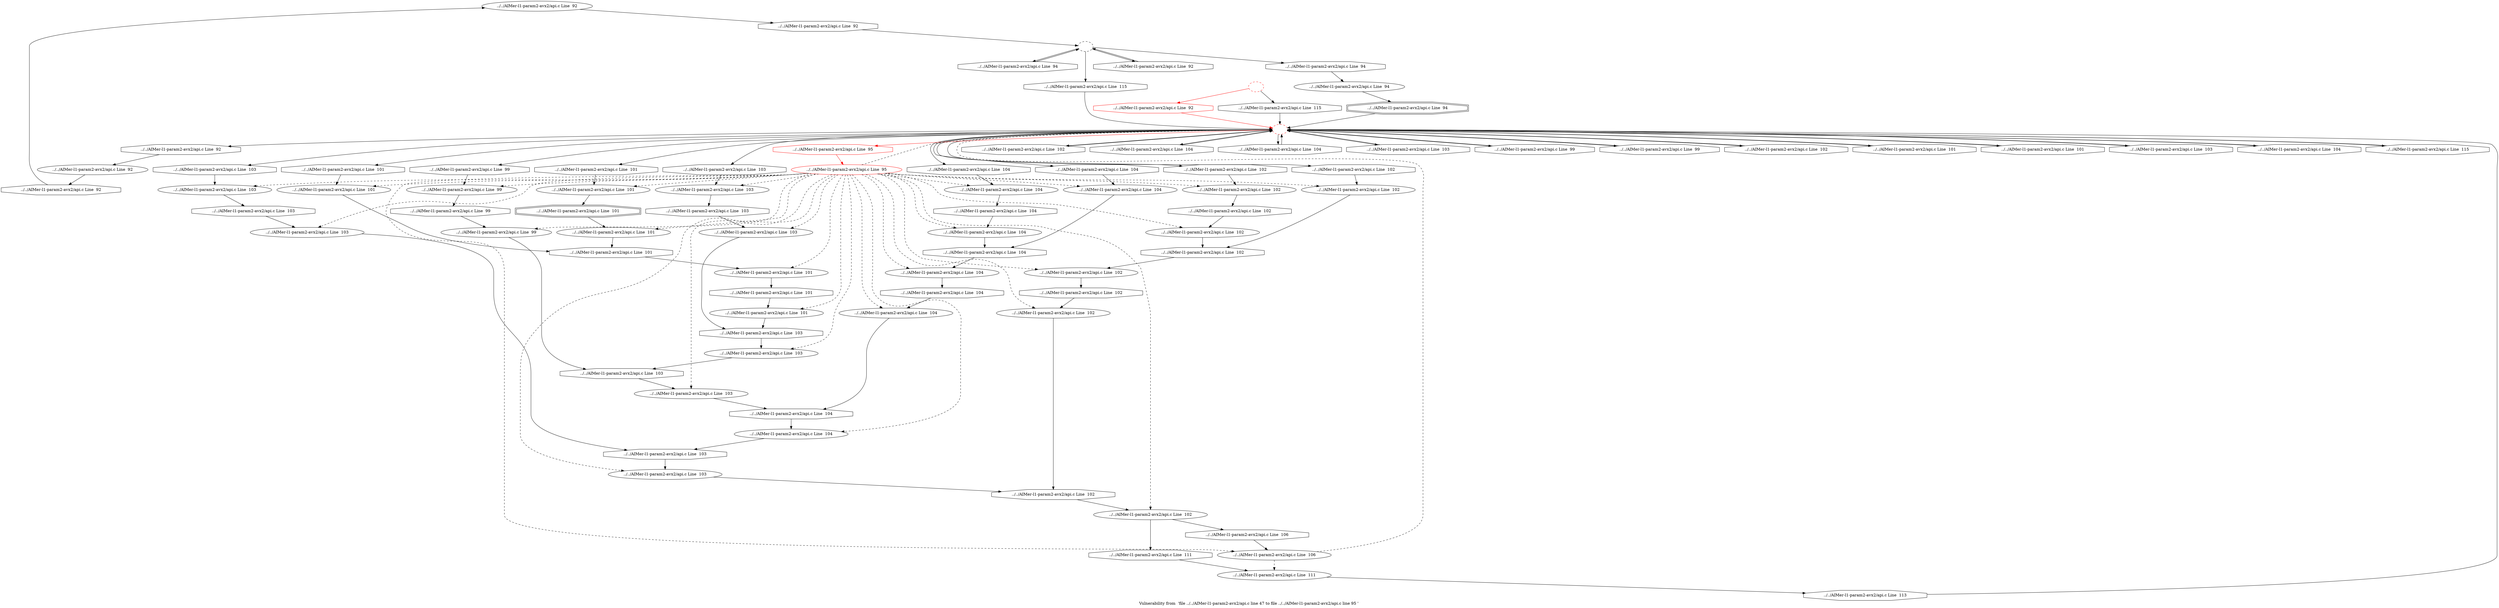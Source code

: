 digraph "Vulnerability from 'file ../../AIMer-l1-param2-avx2/api.c line 47 to file ../../AIMer-l1-param2-avx2/api.c line 95 '  "{
label="Vulnerability from  'file ../../AIMer-l1-param2-avx2/api.c line 47 to file ../../AIMer-l1-param2-avx2/api.c line 95 ' ";
node_578[shape=ellipse,style=solid,label="../../AIMer-l1-param2-avx2/api.c Line  92"]
node_581[shape=octagon,style=solid,label="../../AIMer-l1-param2-avx2/api.c Line  92"]
"node_578"->"node_581"
node_577[shape=octagon,style=solid,label="../../AIMer-l1-param2-avx2/api.c Line  92"]
node_576[shape=ellipse,style=solid,label="../../AIMer-l1-param2-avx2/api.c Line  92"]
"node_577"->"node_576"
node_579[shape=octagon,style=solid,label="../../AIMer-l1-param2-avx2/api.c Line  92"]
"node_576"->"node_579"
node_575[shape=octagon,style=solid,label="../../AIMer-l1-param2-avx2/api.c Line  92", color=red]
node_574[shape=ellipse,style=dashed,label="", color=red]
"node_575"->"node_574" [color=red]
"node_574"->"node_577"
node_608[shape=octagon,style=solid,label="../../AIMer-l1-param2-avx2/api.c Line  102"]
"node_574"->"node_608"
node_609[shape=octagon,style=solid,label="../../AIMer-l1-param2-avx2/api.c Line  102"]
"node_574"->"node_609"
node_611[shape=octagon,style=solid,label="../../AIMer-l1-param2-avx2/api.c Line  102"]
"node_574"->"node_611"
node_632[shape=octagon,style=solid,label="../../AIMer-l1-param2-avx2/api.c Line  104"]
"node_574"->"node_632"
node_633[shape=octagon,style=solid,label="../../AIMer-l1-param2-avx2/api.c Line  104"]
"node_574"->"node_633"
node_635[shape=octagon,style=solid,label="../../AIMer-l1-param2-avx2/api.c Line  104"]
"node_574"->"node_635"
node_618[shape=octagon,style=solid,label="../../AIMer-l1-param2-avx2/api.c Line  103"]
"node_574"->"node_618"
node_620[shape=octagon,style=solid,label="../../AIMer-l1-param2-avx2/api.c Line  103"]
"node_574"->"node_620"
node_596[shape=octagon,style=solid,label="../../AIMer-l1-param2-avx2/api.c Line  101"]
"node_574"->"node_596"
node_587[shape=octagon,style=solid,label="../../AIMer-l1-param2-avx2/api.c Line  95", color=red]
"node_574"->"node_587" [color=red]
node_588[shape=octagon,style=solid,label="../../AIMer-l1-param2-avx2/api.c Line  99"]
"node_574"->"node_588"
node_589[shape=octagon,style=solid,label="../../AIMer-l1-param2-avx2/api.c Line  99"]
"node_574"->"node_589"
node_591[shape=octagon,style=solid,label="../../AIMer-l1-param2-avx2/api.c Line  99"]
"node_574"->"node_591"
node_606[shape=octagon,style=solid,label="../../AIMer-l1-param2-avx2/api.c Line  102"]
"node_574"->"node_606"
node_594[shape=octagon,style=solid,label="../../AIMer-l1-param2-avx2/api.c Line  101"]
"node_574"->"node_594"
node_599[shape=octagon,style=solid,label="../../AIMer-l1-param2-avx2/api.c Line  101"]
"node_574"->"node_599"
node_601[shape=octagon,style=solid,label="../../AIMer-l1-param2-avx2/api.c Line  101"]
"node_574"->"node_601"
node_623[shape=octagon,style=solid,label="../../AIMer-l1-param2-avx2/api.c Line  103"]
"node_574"->"node_623"
node_625[shape=octagon,style=solid,label="../../AIMer-l1-param2-avx2/api.c Line  103"]
"node_574"->"node_625"
node_638[shape=octagon,style=solid,label="../../AIMer-l1-param2-avx2/api.c Line  104"]
"node_574"->"node_638"
node_640[shape=octagon,style=solid,label="../../AIMer-l1-param2-avx2/api.c Line  104"]
"node_574"->"node_640"
node_657[shape=octagon,style=solid,label="../../AIMer-l1-param2-avx2/api.c Line  115"]
"node_574"->"node_657"
node_573[shape=ellipse,style=dashed,label=""]
node_580[shape=octagon,style=solid,label="../../AIMer-l1-param2-avx2/api.c Line  92"]
"node_573"->"node_580"
node_582[shape=octagon,style=solid,label="../../AIMer-l1-param2-avx2/api.c Line  94"]
"node_573"->"node_582"
node_584[shape=octagon,style=solid,label="../../AIMer-l1-param2-avx2/api.c Line  94"]
"node_573"->"node_584"
node_656[shape=octagon,style=solid,label="../../AIMer-l1-param2-avx2/api.c Line  115"]
"node_573"->"node_656"
node_572[shape=ellipse,style=dashed,label="", color=red]
"node_572"->"node_575" [color=red]
node_658[shape=octagon,style=solid,label="../../AIMer-l1-param2-avx2/api.c Line  115"]
"node_572"->"node_658"
node_607[shape=ellipse,style=solid,label="../../AIMer-l1-param2-avx2/api.c Line  102"]
node_615[shape=octagon,style=solid,label="../../AIMer-l1-param2-avx2/api.c Line  102"]
"node_607"->"node_615"
"node_608"->"node_607"
"node_609"->"node_574"
node_610[shape=ellipse,style=solid,label="../../AIMer-l1-param2-avx2/api.c Line  102"]
node_613[shape=octagon,style=solid,label="../../AIMer-l1-param2-avx2/api.c Line  102"]
"node_610"->"node_613"
"node_611"->"node_610"
node_612[shape=ellipse,style=solid,label="../../AIMer-l1-param2-avx2/api.c Line  102"]
"node_612"->"node_615"
"node_613"->"node_612"
node_614[shape=ellipse,style=solid,label="../../AIMer-l1-param2-avx2/api.c Line  102"]
node_617[shape=octagon,style=solid,label="../../AIMer-l1-param2-avx2/api.c Line  102"]
"node_614"->"node_617"
node_629[shape=octagon,style=solid,label="../../AIMer-l1-param2-avx2/api.c Line  103"]
node_628[shape=ellipse,style=solid,label="../../AIMer-l1-param2-avx2/api.c Line  103"]
"node_629"->"node_628"
node_630[shape=ellipse,style=solid,label="../../AIMer-l1-param2-avx2/api.c Line  103"]
node_646[shape=octagon,style=solid,label="../../AIMer-l1-param2-avx2/api.c Line  104"]
"node_630"->"node_646"
node_631[shape=octagon,style=solid,label="../../AIMer-l1-param2-avx2/api.c Line  103"]
"node_631"->"node_630"
"node_632"->"node_574"
"node_633"->"node_574"
node_634[shape=ellipse,style=solid,label="../../AIMer-l1-param2-avx2/api.c Line  104"]
node_637[shape=octagon,style=solid,label="../../AIMer-l1-param2-avx2/api.c Line  104"]
"node_634"->"node_637"
"node_635"->"node_634"
node_636[shape=ellipse,style=solid,label="../../AIMer-l1-param2-avx2/api.c Line  104"]
node_642[shape=octagon,style=solid,label="../../AIMer-l1-param2-avx2/api.c Line  104"]
"node_636"->"node_642"
"node_637"->"node_636"
"node_615"->"node_614"
node_616[shape=ellipse,style=solid,label="../../AIMer-l1-param2-avx2/api.c Line  102"]
node_650[shape=octagon,style=solid,label="../../AIMer-l1-param2-avx2/api.c Line  102"]
"node_616"->"node_650"
"node_617"->"node_616"
"node_618"->"node_574"
node_619[shape=ellipse,style=solid,label="../../AIMer-l1-param2-avx2/api.c Line  103"]
node_622[shape=octagon,style=solid,label="../../AIMer-l1-param2-avx2/api.c Line  103"]
"node_619"->"node_622"
"node_620"->"node_619"
node_621[shape=ellipse,style=solid,label="../../AIMer-l1-param2-avx2/api.c Line  103"]
node_648[shape=octagon,style=solid,label="../../AIMer-l1-param2-avx2/api.c Line  103"]
"node_621"->"node_648"
node_600[shape=ellipse,style=solid,label="../../AIMer-l1-param2-avx2/api.c Line  101"]
node_603[shape=octagon,style=solid,label="../../AIMer-l1-param2-avx2/api.c Line  101"]
"node_600"->"node_603"
node_602[shape=ellipse,style=solid,label="../../AIMer-l1-param2-avx2/api.c Line  101"]
"node_603"->"node_602"
node_604[shape=ellipse,style=solid,label="../../AIMer-l1-param2-avx2/api.c Line  101"]
"node_604"->"node_629"
node_595[shape=ellipse,style=solid,label="../../AIMer-l1-param2-avx2/api.c Line  101"]
"node_596"->"node_595"
node_586[shape=ellipse,style=solid,label="../../AIMer-l1-param2-avx2/api.c Line  95", color=red]
"node_586"->"node_574" [style=dashed]
"node_586"->"node_607" [style=dashed]
"node_586"->"node_610" [style=dashed]
"node_586"->"node_612" [style=dashed]
"node_586"->"node_614" [style=dashed]
"node_586"->"node_630" [style=dashed]
"node_586"->"node_634" [style=dashed]
"node_586"->"node_636" [style=dashed]
"node_586"->"node_616" [style=dashed]
"node_586"->"node_619" [style=dashed]
"node_586"->"node_621" [style=dashed]
"node_586"->"node_600" [style=dashed]
"node_586"->"node_604" [style=dashed]
node_590[shape=ellipse,style=solid,label="../../AIMer-l1-param2-avx2/api.c Line  99"]
"node_586"->"node_590" [style=dashed]
"node_586"->"node_595" [style=dashed]
node_597[shape=ellipse,style=solid,label="../../AIMer-l1-param2-avx2/api.c Line  101"]
"node_586"->"node_597" [style=dashed]
node_592[shape=ellipse,style=solid,label="../../AIMer-l1-param2-avx2/api.c Line  99"]
"node_586"->"node_592" [style=dashed]
"node_586"->"node_602" [style=dashed]
node_624[shape=ellipse,style=solid,label="../../AIMer-l1-param2-avx2/api.c Line  103"]
"node_586"->"node_624" [style=dashed]
node_626[shape=ellipse,style=solid,label="../../AIMer-l1-param2-avx2/api.c Line  103"]
"node_586"->"node_626" [style=dashed]
"node_586"->"node_628" [style=dashed]
node_639[shape=ellipse,style=solid,label="../../AIMer-l1-param2-avx2/api.c Line  104"]
"node_586"->"node_639" [style=dashed]
node_641[shape=ellipse,style=solid,label="../../AIMer-l1-param2-avx2/api.c Line  104"]
"node_586"->"node_641" [style=dashed]
node_643[shape=ellipse,style=solid,label="../../AIMer-l1-param2-avx2/api.c Line  104"]
"node_586"->"node_643" [style=dashed]
node_645[shape=ellipse,style=solid,label="../../AIMer-l1-param2-avx2/api.c Line  104"]
"node_586"->"node_645" [style=dashed]
node_647[shape=ellipse,style=solid,label="../../AIMer-l1-param2-avx2/api.c Line  103"]
"node_586"->"node_647" [style=dashed]
node_649[shape=ellipse,style=solid,label="../../AIMer-l1-param2-avx2/api.c Line  102"]
"node_586"->"node_649" [style=dashed]
node_651[shape=ellipse,style=solid,label="../../AIMer-l1-param2-avx2/api.c Line  106"]
"node_586"->"node_651" [style=dashed]
"node_587"->"node_586" [color=red]
"node_588"->"node_574"
"node_589"->"node_574"
node_593[shape=octagon,style=solid,label="../../AIMer-l1-param2-avx2/api.c Line  99"]
"node_590"->"node_593"
"node_591"->"node_590"
node_605[shape=octagon,style=solid,label="../../AIMer-l1-param2-avx2/api.c Line  101"]
"node_605"->"node_604"
"node_606"->"node_574"
node_598[shape=doubleoctagon,style=solid,label="../../AIMer-l1-param2-avx2/api.c Line  101"]
"node_595"->"node_598"
"node_594"->"node_574"
"node_597"->"node_603"
"node_592"->"node_631"
"node_599"->"node_574"
"node_601"->"node_600"
"node_602"->"node_605"
"node_598"->"node_597"
"node_579"->"node_578"
"node_580"->"node_573"
"node_581"->"node_573"
"node_582"->"node_573"
node_583[shape=ellipse,style=solid,label="../../AIMer-l1-param2-avx2/api.c Line  94"]
node_585[shape=doubleoctagon,style=solid,label="../../AIMer-l1-param2-avx2/api.c Line  94"]
"node_583"->"node_585"
"node_584"->"node_583"
"node_585"->"node_574"
"node_593"->"node_592"
"node_622"->"node_621"
"node_623"->"node_574"
node_627[shape=octagon,style=solid,label="../../AIMer-l1-param2-avx2/api.c Line  103"]
"node_624"->"node_627"
"node_625"->"node_624"
"node_626"->"node_629"
"node_627"->"node_626"
"node_628"->"node_631"
"node_638"->"node_574"
"node_639"->"node_642"
"node_640"->"node_639"
node_644[shape=octagon,style=solid,label="../../AIMer-l1-param2-avx2/api.c Line  104"]
"node_641"->"node_644"
"node_642"->"node_641"
"node_643"->"node_646"
"node_644"->"node_643"
"node_645"->"node_648"
"node_646"->"node_645"
"node_647"->"node_650"
"node_648"->"node_647"
node_652[shape=octagon,style=solid,label="../../AIMer-l1-param2-avx2/api.c Line  106"]
"node_649"->"node_652"
node_654[shape=octagon,style=solid,label="../../AIMer-l1-param2-avx2/api.c Line  111"]
"node_649"->"node_654"
"node_650"->"node_649"
"node_651"->"node_574" [style=dashed]
node_653[shape=ellipse,style=solid,label="../../AIMer-l1-param2-avx2/api.c Line  111"]
"node_651"->"node_653" [style=dashed]
"node_652"->"node_651"
node_655[shape=octagon,style=solid,label="../../AIMer-l1-param2-avx2/api.c Line  113"]
"node_653"->"node_655"
"node_654"->"node_653"
"node_655"->"node_574"
"node_656"->"node_574"
"node_657"->"node_574"
"node_658"->"node_574"
}

